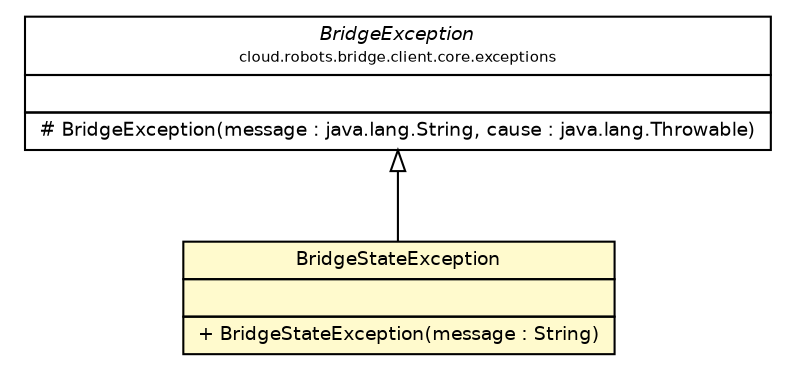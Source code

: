#!/usr/local/bin/dot
#
# Class diagram 
# Generated by UMLGraph version R5_6-24-gf6e263 (http://www.umlgraph.org/)
#

digraph G {
	edge [fontname="Helvetica",fontsize=10,labelfontname="Helvetica",labelfontsize=10];
	node [fontname="Helvetica",fontsize=10,shape=plaintext];
	nodesep=0.25;
	ranksep=0.5;
	// cloud.robots.bridge.client.core.exceptions.BridgeException
	c264 [label=<<table title="cloud.robots.bridge.client.core.exceptions.BridgeException" border="0" cellborder="1" cellspacing="0" cellpadding="2" port="p" href="../../core/exceptions/BridgeException.html">
		<tr><td><table border="0" cellspacing="0" cellpadding="1">
<tr><td align="center" balign="center"><font face="Helvetica-Oblique"> BridgeException </font></td></tr>
<tr><td align="center" balign="center"><font point-size="7.0"> cloud.robots.bridge.client.core.exceptions </font></td></tr>
		</table></td></tr>
		<tr><td><table border="0" cellspacing="0" cellpadding="1">
<tr><td align="left" balign="left">  </td></tr>
		</table></td></tr>
		<tr><td><table border="0" cellspacing="0" cellpadding="1">
<tr><td align="left" balign="left"> # BridgeException(message : java.lang.String, cause : java.lang.Throwable) </td></tr>
		</table></td></tr>
		</table>>, URL="../../core/exceptions/BridgeException.html", fontname="Helvetica", fontcolor="black", fontsize=9.0];
	// cloud.robots.bridge.client.internal.exceptions.BridgeStateException
	c273 [label=<<table title="cloud.robots.bridge.client.internal.exceptions.BridgeStateException" border="0" cellborder="1" cellspacing="0" cellpadding="2" port="p" bgcolor="lemonChiffon" href="./BridgeStateException.html">
		<tr><td><table border="0" cellspacing="0" cellpadding="1">
<tr><td align="center" balign="center"> BridgeStateException </td></tr>
		</table></td></tr>
		<tr><td><table border="0" cellspacing="0" cellpadding="1">
<tr><td align="left" balign="left">  </td></tr>
		</table></td></tr>
		<tr><td><table border="0" cellspacing="0" cellpadding="1">
<tr><td align="left" balign="left"> + BridgeStateException(message : String) </td></tr>
		</table></td></tr>
		</table>>, URL="./BridgeStateException.html", fontname="Helvetica", fontcolor="black", fontsize=9.0];
	//cloud.robots.bridge.client.internal.exceptions.BridgeStateException extends cloud.robots.bridge.client.core.exceptions.BridgeException
	c264:p -> c273:p [dir=back,arrowtail=empty];
}

